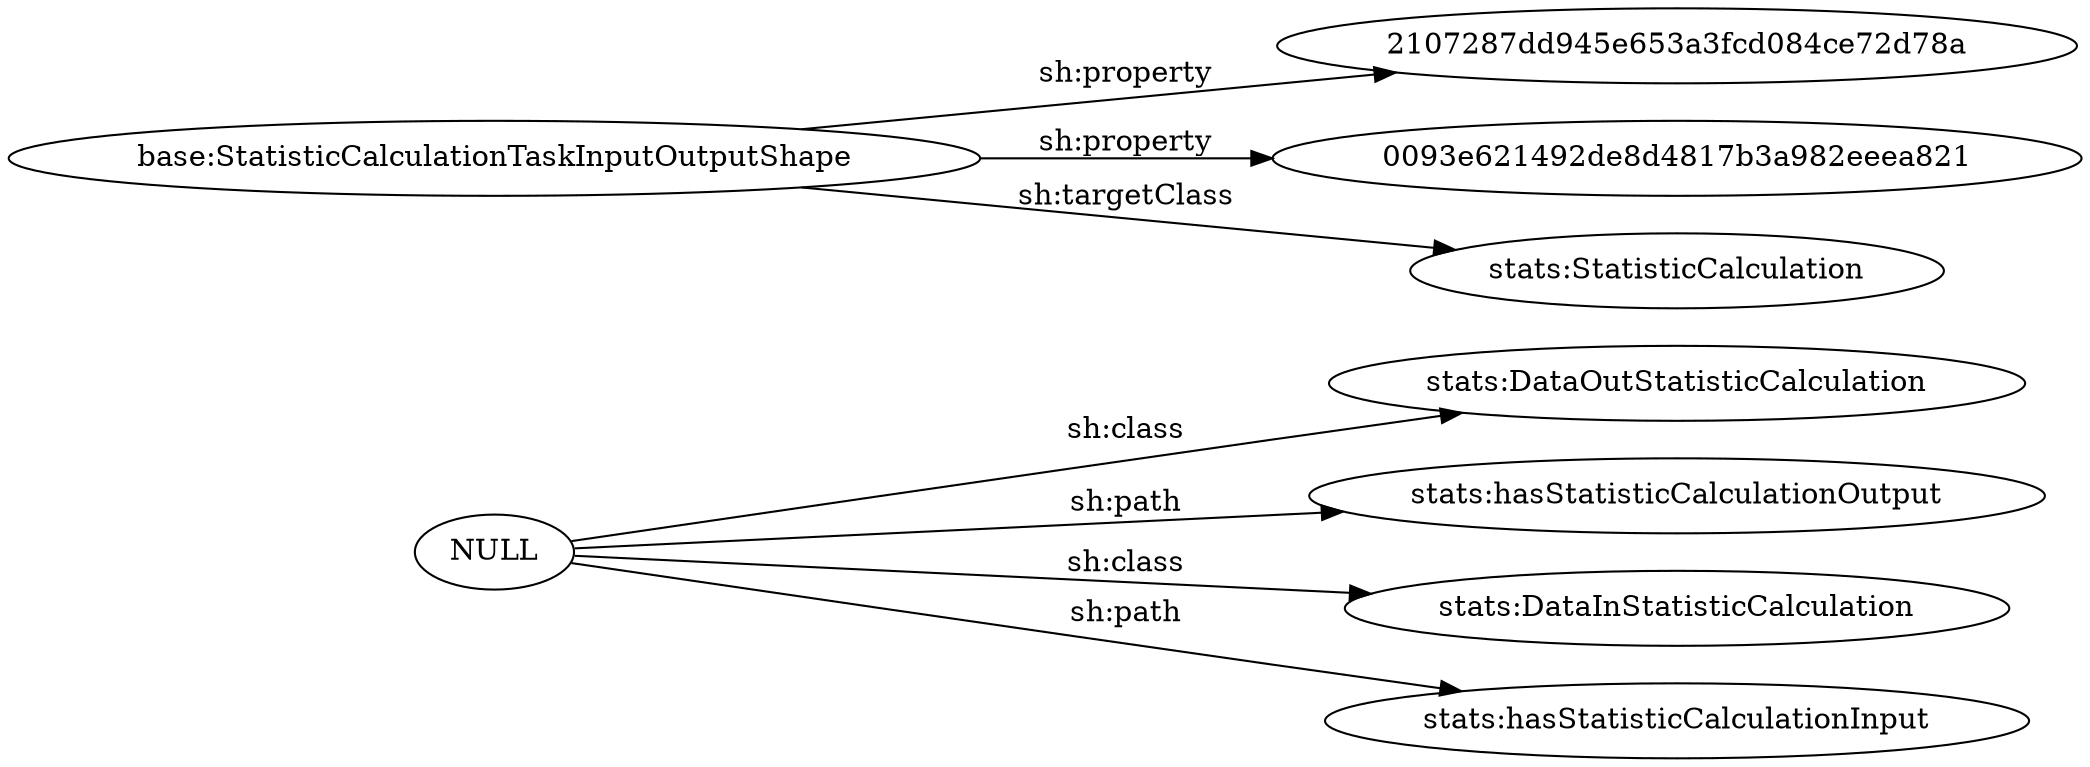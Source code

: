 digraph ar2dtool_diagram { 
rankdir=LR;
size="1501"
	"NULL" -> "stats:DataOutStatisticCalculation" [ label = "sh:class" ];
	"NULL" -> "stats:hasStatisticCalculationOutput" [ label = "sh:path" ];
	"NULL" -> "stats:DataInStatisticCalculation" [ label = "sh:class" ];
	"NULL" -> "stats:hasStatisticCalculationInput" [ label = "sh:path" ];
	"base:StatisticCalculationTaskInputOutputShape" -> "2107287dd945e653a3fcd084ce72d78a" [ label = "sh:property" ];
	"base:StatisticCalculationTaskInputOutputShape" -> "0093e621492de8d4817b3a982eeea821" [ label = "sh:property" ];
	"base:StatisticCalculationTaskInputOutputShape" -> "stats:StatisticCalculation" [ label = "sh:targetClass" ];

}
